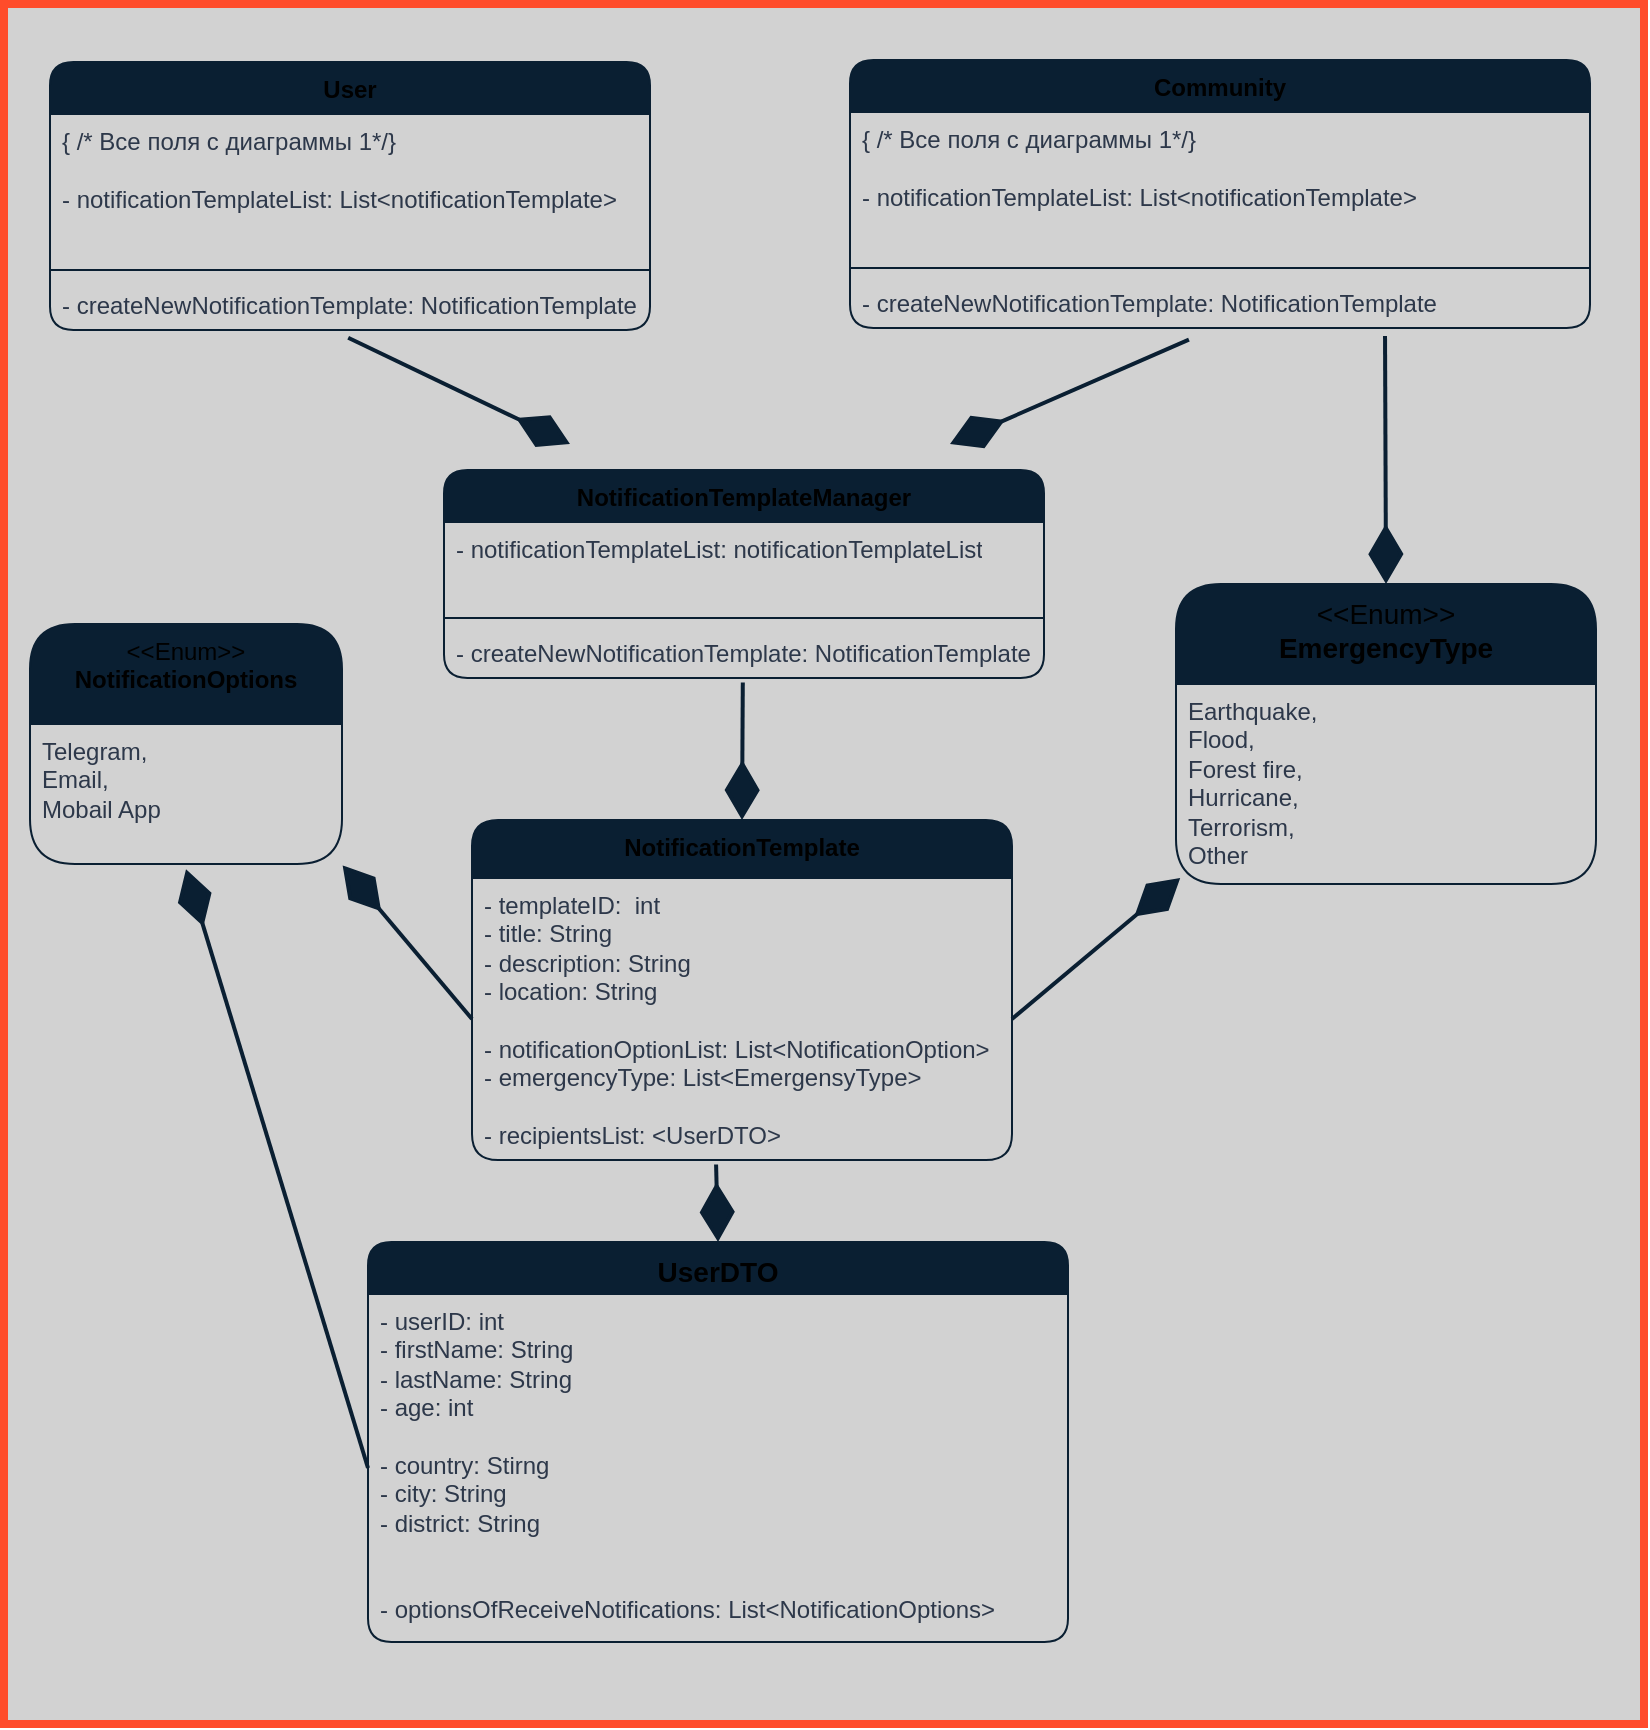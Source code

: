 <mxfile version="21.8.2" type="device">
  <diagram name="Страница — 1" id="phGsN-agkEjHlbDCg40i">
    <mxGraphModel dx="2245" dy="2007" grid="1" gridSize="10" guides="1" tooltips="1" connect="1" arrows="1" fold="1" page="1" pageScale="1" pageWidth="827" pageHeight="1169" math="0" shadow="0">
      <root>
        <mxCell id="0" />
        <mxCell id="1" parent="0" />
        <mxCell id="sq76QepTfD0gTCkX0Vdh-7" value="" style="rounded=0;whiteSpace=wrap;html=1;fillColor=#D2D2D2;strokeColor=#FF4C2B;strokeWidth=4;" parent="1" vertex="1">
          <mxGeometry x="-383" y="-830" width="820" height="860" as="geometry" />
        </mxCell>
        <mxCell id="sq76QepTfD0gTCkX0Vdh-3" value="User" style="swimlane;fontStyle=1;align=center;verticalAlign=top;childLayout=stackLayout;horizontal=1;startSize=26;horizontalStack=0;resizeParent=1;resizeParentMax=0;resizeLast=0;collapsible=1;marginBottom=0;whiteSpace=wrap;html=1;fillColor=#0A1F32;strokeColor=#0A1F32;rounded=1;" parent="1" vertex="1">
          <mxGeometry x="-360" y="-801" width="300" height="134" as="geometry" />
        </mxCell>
        <mxCell id="sq76QepTfD0gTCkX0Vdh-4" value="{ /* Все поля с диаграммы 1*/}&lt;br&gt;&lt;br&gt;- notificationTemplateList: List&amp;lt;notificationTemplate&amp;gt;&amp;nbsp;&lt;span style=&quot;background-color: rgb(210, 210, 210); color: var(--text-color-light-dark90); font-family: Poppins, sans-serif; font-size: calc(var(--index)*.7);&quot;&gt;&lt;br&gt;&lt;/span&gt;" style="text;strokeColor=none;fillColor=none;align=left;verticalAlign=top;spacingLeft=4;spacingRight=4;overflow=hidden;rotatable=0;points=[[0,0.5],[1,0.5]];portConstraint=eastwest;whiteSpace=wrap;html=1;fontColor=#2D384A;" parent="sq76QepTfD0gTCkX0Vdh-3" vertex="1">
          <mxGeometry y="26" width="300" height="74" as="geometry" />
        </mxCell>
        <mxCell id="sq76QepTfD0gTCkX0Vdh-5" value="" style="line;strokeWidth=1;fillColor=none;align=left;verticalAlign=middle;spacingTop=-1;spacingLeft=3;spacingRight=3;rotatable=0;labelPosition=right;points=[];portConstraint=eastwest;strokeColor=inherit;" parent="sq76QepTfD0gTCkX0Vdh-3" vertex="1">
          <mxGeometry y="100" width="300" height="8" as="geometry" />
        </mxCell>
        <mxCell id="sq76QepTfD0gTCkX0Vdh-6" value="- createNewNotificationTemplate: NotificationTemplate" style="text;strokeColor=none;fillColor=none;align=left;verticalAlign=top;spacingLeft=4;spacingRight=4;overflow=hidden;rotatable=0;points=[[0,0.5],[1,0.5]];portConstraint=eastwest;whiteSpace=wrap;html=1;fontColor=#2D384A;" parent="sq76QepTfD0gTCkX0Vdh-3" vertex="1">
          <mxGeometry y="108" width="300" height="26" as="geometry" />
        </mxCell>
        <mxCell id="yWPEHHVR-UxRAyuDDgSq-1" value="Community" style="swimlane;fontStyle=1;align=center;verticalAlign=top;childLayout=stackLayout;horizontal=1;startSize=26;horizontalStack=0;resizeParent=1;resizeParentMax=0;resizeLast=0;collapsible=1;marginBottom=0;whiteSpace=wrap;html=1;fillColor=#0A1F32;strokeColor=#0A1F32;rounded=1;" parent="1" vertex="1">
          <mxGeometry x="40" y="-802" width="370" height="134" as="geometry" />
        </mxCell>
        <mxCell id="yWPEHHVR-UxRAyuDDgSq-2" value="{ /* Все поля с диаграммы 1*/}&lt;br&gt;&lt;br&gt;- notificationTemplateList: List&amp;lt;notificationTemplate&lt;span style=&quot;color: var(--text-color-light-dark90); font-size: calc(var(--index)*.7); background-color: rgb(210, 210, 210); font-family: Poppins, sans-serif;&quot;&gt;&amp;gt;&amp;nbsp;&lt;/span&gt;" style="text;strokeColor=none;fillColor=none;align=left;verticalAlign=top;spacingLeft=4;spacingRight=4;overflow=hidden;rotatable=0;points=[[0,0.5],[1,0.5]];portConstraint=eastwest;whiteSpace=wrap;html=1;fontColor=#2D384A;" parent="yWPEHHVR-UxRAyuDDgSq-1" vertex="1">
          <mxGeometry y="26" width="370" height="74" as="geometry" />
        </mxCell>
        <mxCell id="yWPEHHVR-UxRAyuDDgSq-3" value="" style="line;strokeWidth=1;fillColor=none;align=left;verticalAlign=middle;spacingTop=-1;spacingLeft=3;spacingRight=3;rotatable=0;labelPosition=right;points=[];portConstraint=eastwest;strokeColor=inherit;" parent="yWPEHHVR-UxRAyuDDgSq-1" vertex="1">
          <mxGeometry y="100" width="370" height="8" as="geometry" />
        </mxCell>
        <mxCell id="yWPEHHVR-UxRAyuDDgSq-4" value="- createNewNotificationTemplate: NotificationTemplate" style="text;strokeColor=none;fillColor=none;align=left;verticalAlign=top;spacingLeft=4;spacingRight=4;overflow=hidden;rotatable=0;points=[[0,0.5],[1,0.5]];portConstraint=eastwest;whiteSpace=wrap;html=1;fontColor=#2D384A;" parent="yWPEHHVR-UxRAyuDDgSq-1" vertex="1">
          <mxGeometry y="108" width="370" height="26" as="geometry" />
        </mxCell>
        <mxCell id="yWPEHHVR-UxRAyuDDgSq-21" value="NotificationTemplate" style="swimlane;fontStyle=1;align=center;verticalAlign=top;childLayout=stackLayout;horizontal=1;startSize=29;horizontalStack=0;resizeParent=1;resizeParentMax=0;resizeLast=0;collapsible=1;marginBottom=0;whiteSpace=wrap;html=1;fillColor=#0A1F32;strokeColor=#0A1F32;rounded=1;" parent="1" vertex="1">
          <mxGeometry x="-149" y="-422" width="270" height="170" as="geometry" />
        </mxCell>
        <mxCell id="yWPEHHVR-UxRAyuDDgSq-22" value="- templateID:&amp;nbsp; int&lt;br&gt;- title: String&lt;br&gt;- description: String&lt;br&gt;- location: String&lt;br&gt;&lt;br&gt;- notificationOptionList: List&amp;lt;NotificationOption&amp;gt;&lt;br&gt;- emergencyType: List&amp;lt;EmergensyType&amp;gt;&lt;br&gt;&lt;br&gt;- recipientsList: &amp;lt;UserDTO&amp;gt;" style="text;strokeColor=none;fillColor=none;align=left;verticalAlign=top;spacingLeft=4;spacingRight=4;overflow=hidden;rotatable=0;points=[[0,0.5],[1,0.5]];portConstraint=eastwest;whiteSpace=wrap;html=1;fontColor=#2D384A;" parent="yWPEHHVR-UxRAyuDDgSq-21" vertex="1">
          <mxGeometry y="29" width="270" height="141" as="geometry" />
        </mxCell>
        <mxCell id="yWPEHHVR-UxRAyuDDgSq-26" value="" style="endArrow=diamondThin;endFill=1;endSize=24;html=1;rounded=0;strokeWidth=2;strokeColor=#0A1F32;exitX=0.497;exitY=1.148;exitDx=0;exitDy=0;exitPerimeter=0;" parent="1" source="sq76QepTfD0gTCkX0Vdh-6" edge="1">
          <mxGeometry width="160" relative="1" as="geometry">
            <mxPoint x="-150.4" y="-679.998" as="sourcePoint" />
            <mxPoint x="-100" y="-610" as="targetPoint" />
          </mxGeometry>
        </mxCell>
        <mxCell id="cxPt9gx6tPAR2koEy8FL-1" value="NotificationTemplateManager" style="swimlane;fontStyle=1;align=center;verticalAlign=top;childLayout=stackLayout;horizontal=1;startSize=26;horizontalStack=0;resizeParent=1;resizeParentMax=0;resizeLast=0;collapsible=1;marginBottom=0;whiteSpace=wrap;html=1;fillColor=#0A1F32;strokeColor=#0A1F32;rounded=1;" parent="1" vertex="1">
          <mxGeometry x="-163" y="-597" width="300" height="104" as="geometry" />
        </mxCell>
        <mxCell id="cxPt9gx6tPAR2koEy8FL-2" value="- notificationTemplateList: notificationTemplateList&lt;span style=&quot;background-color: rgb(210, 210, 210); color: var(--text-color-light-dark90); font-family: Poppins, sans-serif; font-size: calc(var(--index)*.7);&quot;&gt;&lt;br&gt;&lt;/span&gt;" style="text;strokeColor=none;fillColor=none;align=left;verticalAlign=top;spacingLeft=4;spacingRight=4;overflow=hidden;rotatable=0;points=[[0,0.5],[1,0.5]];portConstraint=eastwest;whiteSpace=wrap;html=1;fontColor=#2D384A;" parent="cxPt9gx6tPAR2koEy8FL-1" vertex="1">
          <mxGeometry y="26" width="300" height="44" as="geometry" />
        </mxCell>
        <mxCell id="cxPt9gx6tPAR2koEy8FL-3" value="" style="line;strokeWidth=1;fillColor=none;align=left;verticalAlign=middle;spacingTop=-1;spacingLeft=3;spacingRight=3;rotatable=0;labelPosition=right;points=[];portConstraint=eastwest;strokeColor=inherit;" parent="cxPt9gx6tPAR2koEy8FL-1" vertex="1">
          <mxGeometry y="70" width="300" height="8" as="geometry" />
        </mxCell>
        <mxCell id="cxPt9gx6tPAR2koEy8FL-4" value="- createNewNotificationTemplate: NotificationTemplate" style="text;strokeColor=none;fillColor=none;align=left;verticalAlign=top;spacingLeft=4;spacingRight=4;overflow=hidden;rotatable=0;points=[[0,0.5],[1,0.5]];portConstraint=eastwest;whiteSpace=wrap;html=1;fontColor=#2D384A;" parent="cxPt9gx6tPAR2koEy8FL-1" vertex="1">
          <mxGeometry y="78" width="300" height="26" as="geometry" />
        </mxCell>
        <mxCell id="cxPt9gx6tPAR2koEy8FL-6" value="" style="endArrow=diamondThin;endFill=1;endSize=24;html=1;rounded=0;strokeWidth=2;strokeColor=#0A1F32;exitX=0.458;exitY=1.225;exitDx=0;exitDy=0;exitPerimeter=0;" parent="1" source="yWPEHHVR-UxRAyuDDgSq-4" edge="1">
          <mxGeometry width="160" relative="1" as="geometry">
            <mxPoint x="-201" y="-653" as="sourcePoint" />
            <mxPoint x="90" y="-610" as="targetPoint" />
          </mxGeometry>
        </mxCell>
        <mxCell id="cxPt9gx6tPAR2koEy8FL-7" value="" style="endArrow=diamondThin;endFill=1;endSize=24;html=1;rounded=0;strokeWidth=2;strokeColor=#0A1F32;exitX=0.498;exitY=1.088;exitDx=0;exitDy=0;exitPerimeter=0;entryX=0.5;entryY=0;entryDx=0;entryDy=0;" parent="1" source="cxPt9gx6tPAR2koEy8FL-4" target="yWPEHHVR-UxRAyuDDgSq-21" edge="1">
          <mxGeometry width="160" relative="1" as="geometry">
            <mxPoint x="-167" y="-400" as="sourcePoint" />
            <mxPoint x="-356" y="-308" as="targetPoint" />
          </mxGeometry>
        </mxCell>
        <mxCell id="cxPt9gx6tPAR2koEy8FL-8" value="&lt;span style=&quot;font-weight: normal;&quot;&gt;&amp;lt;&amp;lt;Enum&amp;gt;&amp;gt;&lt;/span&gt;&lt;br&gt;NotificationOptions" style="swimlane;fontStyle=1;align=center;verticalAlign=top;childLayout=stackLayout;horizontal=1;startSize=50;horizontalStack=0;resizeParent=1;resizeParentMax=0;resizeLast=0;collapsible=1;marginBottom=0;whiteSpace=wrap;html=1;fillColor=#0A1F32;strokeColor=#0A1F32;rounded=1;" parent="1" vertex="1">
          <mxGeometry x="-370" y="-520" width="156" height="120" as="geometry" />
        </mxCell>
        <mxCell id="cxPt9gx6tPAR2koEy8FL-9" value="Telegram,&lt;br&gt;Email,&lt;br&gt;Mobail App" style="text;strokeColor=none;fillColor=none;align=left;verticalAlign=top;spacingLeft=4;spacingRight=4;overflow=hidden;rotatable=0;points=[[0,0.5],[1,0.5]];portConstraint=eastwest;whiteSpace=wrap;html=1;fontColor=#2D384A;" parent="cxPt9gx6tPAR2koEy8FL-8" vertex="1">
          <mxGeometry y="50" width="156" height="70" as="geometry" />
        </mxCell>
        <mxCell id="cxPt9gx6tPAR2koEy8FL-10" value="&lt;font style=&quot;font-size: 14px;&quot;&gt;&lt;span style=&quot;font-weight: normal;&quot;&gt;&amp;lt;&amp;lt;Enum&amp;gt;&amp;gt;&lt;/span&gt;&lt;br&gt;EmergencyType&lt;/font&gt;" style="swimlane;fontStyle=1;align=center;verticalAlign=top;childLayout=stackLayout;horizontal=1;startSize=50;horizontalStack=0;resizeParent=1;resizeParentMax=0;resizeLast=0;collapsible=1;marginBottom=0;whiteSpace=wrap;html=1;fillColor=#0A1F32;strokeColor=#0A1F32;rounded=1;" parent="1" vertex="1">
          <mxGeometry x="203" y="-540" width="210" height="150" as="geometry" />
        </mxCell>
        <mxCell id="cxPt9gx6tPAR2koEy8FL-11" value="Earthquake,&lt;br&gt;Flood,&lt;br&gt;Forest fire,&lt;br&gt;Hurricane,&amp;nbsp;&lt;br&gt;Terrorism,&lt;br&gt;Other" style="text;strokeColor=none;fillColor=none;align=left;verticalAlign=top;spacingLeft=4;spacingRight=4;overflow=hidden;rotatable=0;points=[[0,0.5],[1,0.5]];portConstraint=eastwest;whiteSpace=wrap;html=1;fontColor=#2D384A;" parent="cxPt9gx6tPAR2koEy8FL-10" vertex="1">
          <mxGeometry y="50" width="210" height="100" as="geometry" />
        </mxCell>
        <mxCell id="cxPt9gx6tPAR2koEy8FL-12" value="&lt;font style=&quot;font-size: 14px;&quot;&gt;UserDTO&lt;/font&gt;" style="swimlane;fontStyle=1;align=center;verticalAlign=top;childLayout=stackLayout;horizontal=1;startSize=26;horizontalStack=0;resizeParent=1;resizeParentMax=0;resizeLast=0;collapsible=1;marginBottom=0;whiteSpace=wrap;html=1;fillColor=#0A1F32;strokeColor=#0A1F32;rounded=1;" parent="1" vertex="1">
          <mxGeometry x="-201" y="-211" width="350" height="200" as="geometry" />
        </mxCell>
        <mxCell id="cxPt9gx6tPAR2koEy8FL-13" value="- userID: int&lt;br&gt;- firstName: String&lt;br&gt;- lastName: String&lt;br&gt;- age: int&lt;br&gt;&lt;br&gt;- country: Stirng&lt;br&gt;- city: String&lt;br&gt;- district: String&lt;br&gt;&lt;br&gt;&lt;br&gt;- o&lt;span style=&quot;background-color: rgb(210, 210, 210); color: var(--text-color-light-dark90); font-family: Poppins, sans-serif; font-size: calc(var(--index)*.7);&quot;&gt;ptionsOfReceiveNotifications: List&amp;lt;NotificationOptions&amp;gt;&lt;br&gt;&lt;br&gt;&lt;/span&gt;" style="text;strokeColor=none;fillColor=none;align=left;verticalAlign=top;spacingLeft=4;spacingRight=4;overflow=hidden;rotatable=0;points=[[0,0.5],[1,0.5]];portConstraint=eastwest;whiteSpace=wrap;html=1;fontColor=#2D384A;" parent="cxPt9gx6tPAR2koEy8FL-12" vertex="1">
          <mxGeometry y="26" width="350" height="174" as="geometry" />
        </mxCell>
        <mxCell id="cxPt9gx6tPAR2koEy8FL-15" value="" style="endArrow=diamondThin;endFill=1;endSize=24;html=1;rounded=0;strokeWidth=2;strokeColor=#0A1F32;exitX=1;exitY=0.5;exitDx=0;exitDy=0;entryX=0.01;entryY=0.97;entryDx=0;entryDy=0;entryPerimeter=0;" parent="1" source="yWPEHHVR-UxRAyuDDgSq-22" target="cxPt9gx6tPAR2koEy8FL-11" edge="1">
          <mxGeometry width="160" relative="1" as="geometry">
            <mxPoint x="-4" y="-475" as="sourcePoint" />
            <mxPoint x="-3" y="-412" as="targetPoint" />
          </mxGeometry>
        </mxCell>
        <mxCell id="cxPt9gx6tPAR2koEy8FL-16" value="" style="endArrow=diamondThin;endFill=1;endSize=24;html=1;rounded=0;strokeWidth=2;strokeColor=#0A1F32;exitX=0;exitY=0.5;exitDx=0;exitDy=0;entryX=1.002;entryY=1.01;entryDx=0;entryDy=0;entryPerimeter=0;" parent="1" source="yWPEHHVR-UxRAyuDDgSq-22" target="cxPt9gx6tPAR2koEy8FL-9" edge="1">
          <mxGeometry width="160" relative="1" as="geometry">
            <mxPoint x="132" y="-312" as="sourcePoint" />
            <mxPoint x="213" y="-430" as="targetPoint" />
          </mxGeometry>
        </mxCell>
        <mxCell id="cxPt9gx6tPAR2koEy8FL-17" value="" style="endArrow=diamondThin;endFill=1;endSize=24;html=1;rounded=0;strokeWidth=2;strokeColor=#0A1F32;exitX=0.452;exitY=1.016;exitDx=0;exitDy=0;entryX=0.5;entryY=0;entryDx=0;entryDy=0;exitPerimeter=0;" parent="1" source="yWPEHHVR-UxRAyuDDgSq-22" target="cxPt9gx6tPAR2koEy8FL-12" edge="1">
          <mxGeometry width="160" relative="1" as="geometry">
            <mxPoint x="132" y="-312" as="sourcePoint" />
            <mxPoint x="215" y="-383" as="targetPoint" />
          </mxGeometry>
        </mxCell>
        <mxCell id="cxPt9gx6tPAR2koEy8FL-18" value="" style="endArrow=diamondThin;endFill=1;endSize=24;html=1;rounded=0;strokeWidth=2;strokeColor=#0A1F32;exitX=0.723;exitY=1.154;exitDx=0;exitDy=0;exitPerimeter=0;entryX=0.5;entryY=0;entryDx=0;entryDy=0;" parent="1" source="yWPEHHVR-UxRAyuDDgSq-4" target="cxPt9gx6tPAR2koEy8FL-10" edge="1">
          <mxGeometry width="160" relative="1" as="geometry">
            <mxPoint x="219" y="-652" as="sourcePoint" />
            <mxPoint x="100" y="-600" as="targetPoint" />
          </mxGeometry>
        </mxCell>
        <mxCell id="cxPt9gx6tPAR2koEy8FL-19" value="" style="endArrow=diamondThin;endFill=1;endSize=24;html=1;rounded=0;strokeWidth=2;strokeColor=#0A1F32;exitX=0;exitY=0.5;exitDx=0;exitDy=0;entryX=0.5;entryY=1.038;entryDx=0;entryDy=0;entryPerimeter=0;" parent="1" source="cxPt9gx6tPAR2koEy8FL-13" target="cxPt9gx6tPAR2koEy8FL-9" edge="1">
          <mxGeometry width="160" relative="1" as="geometry">
            <mxPoint x="-270" y="-260" as="sourcePoint" />
            <mxPoint x="-270" y="-136" as="targetPoint" />
          </mxGeometry>
        </mxCell>
      </root>
    </mxGraphModel>
  </diagram>
</mxfile>
